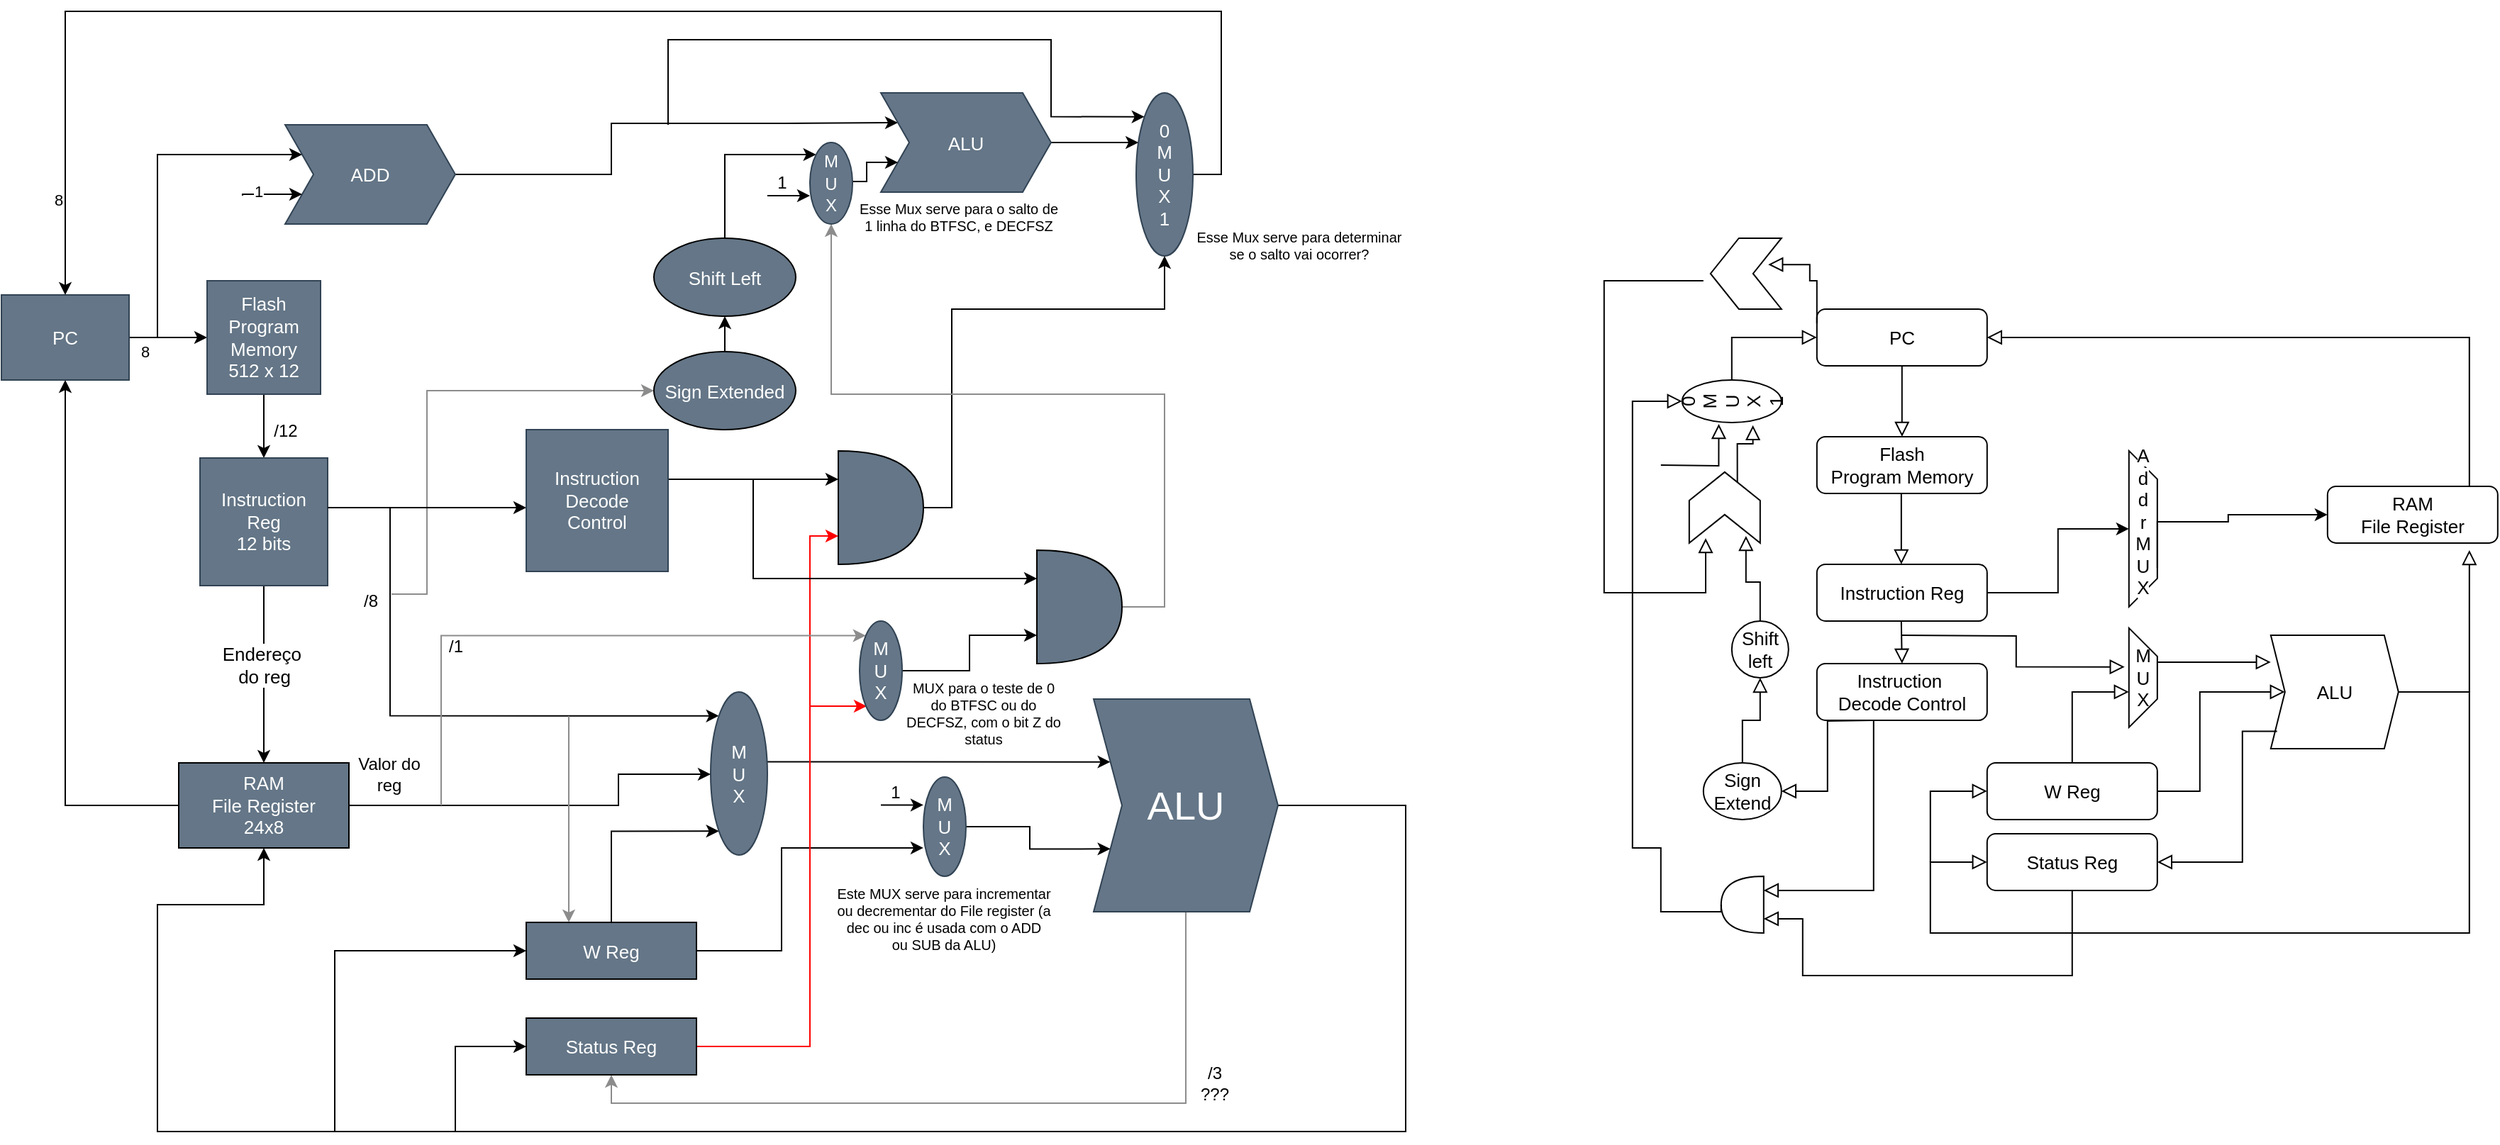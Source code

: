 <mxfile version="20.0.1" type="google"><diagram id="LVz9J1sW8rRBHcbGvMy8" name="Page-1"><mxGraphModel grid="1" page="1" gridSize="10" guides="1" tooltips="1" connect="1" arrows="1" fold="1" pageScale="1" pageWidth="1900" pageHeight="500" math="0" shadow="0"><root><mxCell id="0"/><mxCell id="1" parent="0"/><mxCell id="43_BOBmrcqZfOR_U1IEm-4" style="edgeStyle=orthogonalEdgeStyle;rounded=0;orthogonalLoop=1;jettySize=auto;html=1;fontSize=13;" edge="1" parent="1" source="-AT5R0GN0eC1hW5wQAhe-2" target="-AT5R0GN0eC1hW5wQAhe-14"><mxGeometry relative="1" as="geometry"><mxPoint x="230" y="310" as="targetPoint"/><Array as="points"><mxPoint x="200" y="310"/><mxPoint x="200" y="310"/></Array></mxGeometry></mxCell><mxCell id="-AT5R0GN0eC1hW5wQAhe-2" value="PC" style="rounded=0;whiteSpace=wrap;html=1;fillColor=#647687;fontColor=#ffffff;strokeColor=#314354;fontSize=13;" vertex="1" parent="1"><mxGeometry x="80" y="280" width="90" height="60" as="geometry"/></mxCell><mxCell id="PgBPm-WJUE7AogR6WzXv-18" style="edgeStyle=orthogonalEdgeStyle;rounded=0;orthogonalLoop=1;jettySize=auto;html=1;entryX=0;entryY=0.25;entryDx=0;entryDy=0;fontSize=12;strokeColor=#000000;" edge="1" parent="1" source="-AT5R0GN0eC1hW5wQAhe-3" target="43_BOBmrcqZfOR_U1IEm-94"><mxGeometry relative="1" as="geometry"><Array as="points"><mxPoint x="510" y="195"/><mxPoint x="510" y="159"/><mxPoint x="632" y="159"/></Array></mxGeometry></mxCell><mxCell id="-AT5R0GN0eC1hW5wQAhe-3" value="ADD" style="shape=step;perimeter=stepPerimeter;whiteSpace=wrap;html=1;fixedSize=1;fillColor=#647687;fontColor=#ffffff;strokeColor=#314354;fontSize=13;" vertex="1" parent="1"><mxGeometry x="280" y="160" width="120" height="70" as="geometry"/></mxCell><mxCell id="43_BOBmrcqZfOR_U1IEm-32" style="edgeStyle=orthogonalEdgeStyle;rounded=0;orthogonalLoop=1;jettySize=auto;html=1;entryX=0.5;entryY=0;entryDx=0;entryDy=0;fontSize=13;" edge="1" parent="1" source="-AT5R0GN0eC1hW5wQAhe-14" target="43_BOBmrcqZfOR_U1IEm-33"><mxGeometry y="15" relative="1" as="geometry"><mxPoint x="385" y="310" as="targetPoint"/><mxPoint as="offset"/></mxGeometry></mxCell><mxCell id="PgBPm-WJUE7AogR6WzXv-32" value="/12" style="edgeLabel;html=1;align=center;verticalAlign=middle;resizable=0;points=[];fontSize=12;" connectable="0" vertex="1" parent="43_BOBmrcqZfOR_U1IEm-32"><mxGeometry x="0.223" relative="1" as="geometry"><mxPoint x="15" y="-2" as="offset"/></mxGeometry></mxCell><mxCell id="-AT5R0GN0eC1hW5wQAhe-14" value="Flash&lt;br style=&quot;font-size: 13px;&quot;&gt;Program&lt;br style=&quot;font-size: 13px;&quot;&gt;Memory&lt;br&gt;512 x 12" style="whiteSpace=wrap;html=1;aspect=fixed;fillColor=#647687;fontColor=#ffffff;strokeColor=#314354;fontSize=13;" vertex="1" parent="1"><mxGeometry x="225" y="270" width="80" height="80" as="geometry"/></mxCell><mxCell id="PgBPm-WJUE7AogR6WzXv-34" style="edgeStyle=orthogonalEdgeStyle;rounded=0;orthogonalLoop=1;jettySize=auto;html=1;entryX=0.5;entryY=0;entryDx=0;entryDy=0;fontSize=13;strokeColor=#000000;" edge="1" parent="1" source="43_BOBmrcqZfOR_U1IEm-33" target="43_BOBmrcqZfOR_U1IEm-164"><mxGeometry relative="1" as="geometry"/></mxCell><mxCell id="PgBPm-WJUE7AogR6WzXv-35" value="Endereço&amp;nbsp;&lt;br&gt;do reg" style="edgeLabel;html=1;align=center;verticalAlign=middle;resizable=0;points=[];fontSize=13;" connectable="0" vertex="1" parent="PgBPm-WJUE7AogR6WzXv-34"><mxGeometry x="-0.166" y="-1" relative="1" as="geometry"><mxPoint x="1" y="4" as="offset"/></mxGeometry></mxCell><mxCell id="43_BOBmrcqZfOR_U1IEm-33" value="Instruction&lt;br style=&quot;font-size: 13px;&quot;&gt;Reg&lt;br&gt;12 bits" style="whiteSpace=wrap;html=1;aspect=fixed;fillColor=#647687;fontColor=#ffffff;strokeColor=#314354;fontSize=13;" vertex="1" parent="1"><mxGeometry x="220" y="395" width="90" height="90" as="geometry"/></mxCell><mxCell id="43_BOBmrcqZfOR_U1IEm-167" style="edgeStyle=orthogonalEdgeStyle;rounded=0;orthogonalLoop=1;jettySize=auto;html=1;exitX=1;exitY=0.25;exitDx=0;exitDy=0;entryX=0;entryY=0.25;entryDx=0;entryDy=0;entryPerimeter=0;fontSize=13;fontColor=#FFFFFF;endArrow=classic;endFill=1;" edge="1" parent="1" source="43_BOBmrcqZfOR_U1IEm-82" target="43_BOBmrcqZfOR_U1IEm-151"><mxGeometry relative="1" as="geometry"><Array as="points"><mxPoint x="550" y="410"/></Array></mxGeometry></mxCell><mxCell id="43_BOBmrcqZfOR_U1IEm-168" style="edgeStyle=orthogonalEdgeStyle;rounded=0;orthogonalLoop=1;jettySize=auto;html=1;entryX=0;entryY=0.5;entryDx=0;entryDy=0;fontSize=13;fontColor=#FFFFFF;endArrow=classic;endFill=1;strokeColor=#8C8C8C;" edge="1" parent="1" target="43_BOBmrcqZfOR_U1IEm-83"><mxGeometry relative="1" as="geometry"><mxPoint x="355" y="491" as="sourcePoint"/><Array as="points"><mxPoint x="380" y="491"/><mxPoint x="380" y="348"/></Array></mxGeometry></mxCell><mxCell id="43_BOBmrcqZfOR_U1IEm-82" value="Instruction&lt;br style=&quot;font-size: 13px;&quot;&gt;Decode&lt;br style=&quot;font-size: 13px;&quot;&gt;Control" style="whiteSpace=wrap;html=1;aspect=fixed;fillColor=#647687;fontColor=#ffffff;strokeColor=#314354;fontSize=13;" vertex="1" parent="1"><mxGeometry x="450" y="375" width="100" height="100" as="geometry"/></mxCell><mxCell id="43_BOBmrcqZfOR_U1IEm-86" value="" style="edgeStyle=orthogonalEdgeStyle;rounded=0;orthogonalLoop=1;jettySize=auto;html=1;fontColor=#FFFFFF;fontSize=13;" edge="1" parent="1" source="43_BOBmrcqZfOR_U1IEm-83" target="43_BOBmrcqZfOR_U1IEm-85"><mxGeometry relative="1" as="geometry"/></mxCell><mxCell id="43_BOBmrcqZfOR_U1IEm-83" value="Sign Extended" style="ellipse;whiteSpace=wrap;html=1;fontColor=#FFFFFF;strokeWidth=1;fillColor=#647687;fontSize=13;" vertex="1" parent="1"><mxGeometry x="540" y="320" width="100" height="55" as="geometry"/></mxCell><mxCell id="43_BOBmrcqZfOR_U1IEm-142" style="edgeStyle=orthogonalEdgeStyle;rounded=0;orthogonalLoop=1;jettySize=auto;html=1;fontColor=#FFFFFF;fontSize=13;entryX=0;entryY=0;entryDx=0;entryDy=0;" edge="1" parent="1" source="43_BOBmrcqZfOR_U1IEm-85" target="PgBPm-WJUE7AogR6WzXv-44"><mxGeometry relative="1" as="geometry"><Array as="points"><mxPoint x="590" y="181"/></Array><mxPoint x="630" y="180" as="targetPoint"/></mxGeometry></mxCell><mxCell id="43_BOBmrcqZfOR_U1IEm-85" value="Shift Left" style="ellipse;whiteSpace=wrap;html=1;fontColor=#FFFFFF;strokeWidth=1;fillColor=#647687;fontSize=13;" vertex="1" parent="1"><mxGeometry x="540" y="240" width="100" height="55" as="geometry"/></mxCell><mxCell id="43_BOBmrcqZfOR_U1IEm-146" value="" style="edgeStyle=orthogonalEdgeStyle;rounded=0;orthogonalLoop=1;jettySize=auto;html=1;fontColor=#FFFFFF;fontSize=13;" edge="1" parent="1" source="43_BOBmrcqZfOR_U1IEm-94" target="43_BOBmrcqZfOR_U1IEm-145"><mxGeometry relative="1" as="geometry"><Array as="points"><mxPoint x="780" y="173"/><mxPoint x="780" y="173"/></Array></mxGeometry></mxCell><mxCell id="43_BOBmrcqZfOR_U1IEm-94" value="ALU" style="shape=step;perimeter=stepPerimeter;whiteSpace=wrap;html=1;fixedSize=1;fillColor=#647687;fontColor=#ffffff;strokeColor=#314354;fontSize=13;" vertex="1" parent="1"><mxGeometry x="700" y="137.5" width="120" height="70" as="geometry"/></mxCell><mxCell id="43_BOBmrcqZfOR_U1IEm-97" value="" style="rounded=0;html=1;jettySize=auto;orthogonalLoop=1;fontSize=13;endArrow=block;endFill=0;endSize=8;strokeWidth=1;shadow=0;labelBackgroundColor=none;edgeStyle=orthogonalEdgeStyle;" edge="1" parent="1" source="43_BOBmrcqZfOR_U1IEm-98"><mxGeometry relative="1" as="geometry"><mxPoint x="1419.91" y="379.95" as="targetPoint"/></mxGeometry></mxCell><mxCell id="43_BOBmrcqZfOR_U1IEm-98" value="PC" style="rounded=1;whiteSpace=wrap;html=1;fontSize=13;glass=0;strokeWidth=1;shadow=0;" vertex="1" parent="1"><mxGeometry x="1359.91" y="289.95" width="120" height="40" as="geometry"/></mxCell><mxCell id="43_BOBmrcqZfOR_U1IEm-99" value="Flash&lt;br style=&quot;font-size: 13px;&quot;&gt;Program Memory" style="rounded=1;whiteSpace=wrap;html=1;fontSize=13;glass=0;strokeWidth=1;shadow=0;" vertex="1" parent="1"><mxGeometry x="1359.91" y="379.95" width="120" height="40" as="geometry"/></mxCell><mxCell id="43_BOBmrcqZfOR_U1IEm-100" style="edgeStyle=orthogonalEdgeStyle;rounded=0;orthogonalLoop=1;jettySize=auto;html=1;fontSize=13;" edge="1" parent="1" source="43_BOBmrcqZfOR_U1IEm-101" target="43_BOBmrcqZfOR_U1IEm-108"><mxGeometry relative="1" as="geometry"/></mxCell><mxCell id="43_BOBmrcqZfOR_U1IEm-101" value="Instruction Reg" style="rounded=1;whiteSpace=wrap;html=1;fontSize=13;glass=0;strokeWidth=1;shadow=0;" vertex="1" parent="1"><mxGeometry x="1359.91" y="469.95" width="120" height="40" as="geometry"/></mxCell><mxCell id="43_BOBmrcqZfOR_U1IEm-102" value="" style="rounded=0;html=1;jettySize=auto;orthogonalLoop=1;fontSize=13;endArrow=block;endFill=0;endSize=8;strokeWidth=1;shadow=0;labelBackgroundColor=none;edgeStyle=orthogonalEdgeStyle;" edge="1" parent="1"><mxGeometry relative="1" as="geometry"><mxPoint x="1419.41" y="419.95" as="sourcePoint"/><mxPoint x="1419.41" y="469.95" as="targetPoint"/></mxGeometry></mxCell><mxCell id="43_BOBmrcqZfOR_U1IEm-103" value="W Reg" style="rounded=1;whiteSpace=wrap;html=1;fontSize=13;glass=0;strokeWidth=1;shadow=0;" vertex="1" parent="1"><mxGeometry x="1479.91" y="609.95" width="120" height="40" as="geometry"/></mxCell><mxCell id="43_BOBmrcqZfOR_U1IEm-104" value="Status Reg" style="rounded=1;whiteSpace=wrap;html=1;fontSize=13;glass=0;strokeWidth=1;shadow=0;" vertex="1" parent="1"><mxGeometry x="1479.91" y="659.95" width="120" height="40" as="geometry"/></mxCell><mxCell id="43_BOBmrcqZfOR_U1IEm-105" value="RAM&lt;br style=&quot;font-size: 13px;&quot;&gt;File Register" style="rounded=1;whiteSpace=wrap;html=1;fontSize=13;glass=0;strokeWidth=1;shadow=0;" vertex="1" parent="1"><mxGeometry x="1719.91" y="414.95" width="120" height="40" as="geometry"/></mxCell><mxCell id="43_BOBmrcqZfOR_U1IEm-106" value="Instruction&amp;nbsp;&lt;br style=&quot;font-size: 13px;&quot;&gt;Decode Control" style="rounded=1;whiteSpace=wrap;html=1;fontSize=13;glass=0;strokeWidth=1;shadow=0;" vertex="1" parent="1"><mxGeometry x="1359.91" y="539.95" width="120" height="40" as="geometry"/></mxCell><mxCell id="43_BOBmrcqZfOR_U1IEm-107" value="" style="rounded=0;html=1;jettySize=auto;orthogonalLoop=1;fontSize=13;endArrow=block;endFill=0;endSize=8;strokeWidth=1;shadow=0;labelBackgroundColor=none;edgeStyle=orthogonalEdgeStyle;" edge="1" parent="1"><mxGeometry relative="1" as="geometry"><mxPoint x="1419.41" y="509.95" as="sourcePoint"/><mxPoint x="1419.91" y="539.95" as="targetPoint"/></mxGeometry></mxCell><mxCell id="43_BOBmrcqZfOR_U1IEm-108" value="&lt;p style=&quot;line-height: 0.6; font-size: 13px;&quot;&gt;&lt;br style=&quot;font-size: 13px;&quot;&gt;&lt;/p&gt;" style="shape=trapezoid;perimeter=trapezoidPerimeter;whiteSpace=wrap;html=1;fixedSize=1;rotation=90;fontSize=13;" vertex="1" parent="1"><mxGeometry x="1534.91" y="434.95" width="110" height="20" as="geometry"/></mxCell><mxCell id="43_BOBmrcqZfOR_U1IEm-109" style="edgeStyle=orthogonalEdgeStyle;rounded=0;orthogonalLoop=1;jettySize=auto;html=1;exitX=0.75;exitY=0;exitDx=0;exitDy=0;fontSize=13;" edge="1" parent="1" source="43_BOBmrcqZfOR_U1IEm-108" target="43_BOBmrcqZfOR_U1IEm-105"><mxGeometry relative="1" as="geometry"><Array as="points"><mxPoint x="1599.91" y="439.95"/><mxPoint x="1649.91" y="439.95"/><mxPoint x="1649.91" y="434.95"/></Array></mxGeometry></mxCell><mxCell id="43_BOBmrcqZfOR_U1IEm-110" value="&lt;span style=&quot;background-color: rgb(255, 255, 255); font-size: 13px;&quot;&gt;A&lt;/span&gt;&lt;br style=&quot;background-color: rgb(255, 255, 255); font-size: 13px;&quot;&gt;&lt;span style=&quot;background-color: rgb(255, 255, 255); font-size: 13px;&quot;&gt;d&lt;/span&gt;&lt;br style=&quot;background-color: rgb(255, 255, 255); font-size: 13px;&quot;&gt;&lt;span style=&quot;background-color: rgb(255, 255, 255); font-size: 13px;&quot;&gt;d&lt;/span&gt;&lt;br style=&quot;background-color: rgb(255, 255, 255); font-size: 13px;&quot;&gt;&lt;span style=&quot;background-color: rgb(255, 255, 255); font-size: 13px;&quot;&gt;r&lt;/span&gt;&lt;br style=&quot;background-color: rgb(255, 255, 255); font-size: 13px;&quot;&gt;&lt;span style=&quot;background-color: rgb(255, 255, 255); font-size: 13px;&quot;&gt;M&lt;/span&gt;&lt;br style=&quot;background-color: rgb(255, 255, 255); font-size: 13px;&quot;&gt;&lt;span style=&quot;background-color: rgb(255, 255, 255); font-size: 13px;&quot;&gt;U&lt;/span&gt;&lt;br style=&quot;background-color: rgb(255, 255, 255); font-size: 13px;&quot;&gt;&lt;span style=&quot;background-color: rgb(255, 255, 255); font-size: 13px;&quot;&gt;X&lt;/span&gt;" style="text;html=1;strokeColor=none;fillColor=none;align=center;verticalAlign=middle;whiteSpace=wrap;rounded=0;fontSize=13;" vertex="1" parent="1"><mxGeometry x="1559.91" y="424.95" width="60" height="30" as="geometry"/></mxCell><mxCell id="43_BOBmrcqZfOR_U1IEm-111" value="" style="shape=trapezoid;perimeter=trapezoidPerimeter;whiteSpace=wrap;html=1;fixedSize=1;rotation=90;fontSize=13;" vertex="1" parent="1"><mxGeometry x="1554.91" y="539.95" width="70" height="20" as="geometry"/></mxCell><mxCell id="43_BOBmrcqZfOR_U1IEm-112" value="M&lt;br style=&quot;font-size: 13px;&quot;&gt;U&lt;br style=&quot;font-size: 13px;&quot;&gt;X" style="text;html=1;strokeColor=none;fillColor=none;align=center;verticalAlign=middle;whiteSpace=wrap;rounded=0;fontSize=13;" vertex="1" parent="1"><mxGeometry x="1579.91" y="519.95" width="20" height="60" as="geometry"/></mxCell><mxCell id="43_BOBmrcqZfOR_U1IEm-113" value="" style="rounded=0;html=1;jettySize=auto;orthogonalLoop=1;fontSize=13;endArrow=block;endFill=0;endSize=8;strokeWidth=1;shadow=0;labelBackgroundColor=none;edgeStyle=orthogonalEdgeStyle;entryX=-0.151;entryY=0.373;entryDx=0;entryDy=0;entryPerimeter=0;" edge="1" parent="1" target="43_BOBmrcqZfOR_U1IEm-112"><mxGeometry relative="1" as="geometry"><mxPoint x="1419.91" y="519.95" as="sourcePoint"/><mxPoint x="1509.91" y="574.95" as="targetPoint"/></mxGeometry></mxCell><mxCell id="43_BOBmrcqZfOR_U1IEm-114" value="ALU" style="shape=step;perimeter=stepPerimeter;whiteSpace=wrap;html=1;fixedSize=1;size=10;fontSize=13;" vertex="1" parent="1"><mxGeometry x="1679.91" y="519.95" width="90" height="80" as="geometry"/></mxCell><mxCell id="43_BOBmrcqZfOR_U1IEm-115" value="" style="rounded=0;html=1;jettySize=auto;orthogonalLoop=1;fontSize=13;endArrow=block;endFill=0;endSize=8;strokeWidth=1;shadow=0;labelBackgroundColor=none;edgeStyle=orthogonalEdgeStyle;" edge="1" parent="1"><mxGeometry relative="1" as="geometry"><mxPoint x="1599.91" y="538.95" as="sourcePoint"/><mxPoint x="1679.91" y="538.95" as="targetPoint"/></mxGeometry></mxCell><mxCell id="43_BOBmrcqZfOR_U1IEm-116" value="" style="rounded=0;html=1;jettySize=auto;orthogonalLoop=1;fontSize=13;endArrow=block;endFill=0;endSize=8;strokeWidth=1;shadow=0;labelBackgroundColor=none;edgeStyle=orthogonalEdgeStyle;exitX=1;exitY=0.5;exitDx=0;exitDy=0;entryX=0;entryY=0.5;entryDx=0;entryDy=0;" edge="1" parent="1" source="43_BOBmrcqZfOR_U1IEm-103" target="43_BOBmrcqZfOR_U1IEm-114"><mxGeometry relative="1" as="geometry"><mxPoint x="1599.91" y="579.95" as="sourcePoint"/><mxPoint x="1679.91" y="579.95" as="targetPoint"/><Array as="points"><mxPoint x="1629.91" y="629.95"/><mxPoint x="1629.91" y="559.95"/></Array></mxGeometry></mxCell><mxCell id="43_BOBmrcqZfOR_U1IEm-117" value="" style="rounded=0;html=1;jettySize=auto;orthogonalLoop=1;fontSize=13;endArrow=block;endFill=0;endSize=8;strokeWidth=1;shadow=0;labelBackgroundColor=none;edgeStyle=orthogonalEdgeStyle;exitX=1;exitY=0.5;exitDx=0;exitDy=0;entryX=0;entryY=0.5;entryDx=0;entryDy=0;" edge="1" parent="1" source="43_BOBmrcqZfOR_U1IEm-114" target="43_BOBmrcqZfOR_U1IEm-104"><mxGeometry relative="1" as="geometry"><mxPoint x="1779.91" y="579.95" as="sourcePoint"/><mxPoint x="1859.91" y="719.95" as="targetPoint"/><Array as="points"><mxPoint x="1819.91" y="559.95"/><mxPoint x="1819.91" y="729.95"/><mxPoint x="1439.91" y="729.95"/><mxPoint x="1439.91" y="679.95"/></Array></mxGeometry></mxCell><mxCell id="43_BOBmrcqZfOR_U1IEm-118" value="" style="rounded=0;html=1;jettySize=auto;orthogonalLoop=1;fontSize=13;endArrow=block;endFill=0;endSize=8;strokeWidth=1;shadow=0;labelBackgroundColor=none;edgeStyle=orthogonalEdgeStyle;entryX=0;entryY=0.5;entryDx=0;entryDy=0;" edge="1" parent="1" target="43_BOBmrcqZfOR_U1IEm-103"><mxGeometry relative="1" as="geometry"><mxPoint x="1439.91" y="679.95" as="sourcePoint"/><mxPoint x="1409.91" y="659.95" as="targetPoint"/><Array as="points"><mxPoint x="1439.91" y="629.95"/></Array></mxGeometry></mxCell><mxCell id="43_BOBmrcqZfOR_U1IEm-119" value="" style="rounded=0;html=1;jettySize=auto;orthogonalLoop=1;fontSize=13;endArrow=block;endFill=0;endSize=8;strokeWidth=1;shadow=0;labelBackgroundColor=none;edgeStyle=orthogonalEdgeStyle;entryX=0;entryY=0.5;entryDx=0;entryDy=0;" edge="1" parent="1"><mxGeometry relative="1" as="geometry"><mxPoint x="1539.91" y="609.95" as="sourcePoint"/><mxPoint x="1579.91" y="559.95" as="targetPoint"/><Array as="points"><mxPoint x="1539.91" y="559.95"/></Array></mxGeometry></mxCell><mxCell id="43_BOBmrcqZfOR_U1IEm-120" value="" style="rounded=0;html=1;jettySize=auto;orthogonalLoop=1;fontSize=13;endArrow=block;endFill=0;endSize=8;strokeWidth=1;shadow=0;labelBackgroundColor=none;edgeStyle=orthogonalEdgeStyle;exitX=0.049;exitY=0.847;exitDx=0;exitDy=0;exitPerimeter=0;entryX=1;entryY=0.5;entryDx=0;entryDy=0;" edge="1" parent="1" source="43_BOBmrcqZfOR_U1IEm-114" target="43_BOBmrcqZfOR_U1IEm-104"><mxGeometry relative="1" as="geometry"><mxPoint x="1659.91" y="689.95" as="sourcePoint"/><mxPoint x="1609.91" y="689.95" as="targetPoint"/><Array as="points"><mxPoint x="1659.91" y="587.95"/><mxPoint x="1659.91" y="679.95"/></Array></mxGeometry></mxCell><mxCell id="43_BOBmrcqZfOR_U1IEm-121" value="" style="rounded=0;html=1;jettySize=auto;orthogonalLoop=1;fontSize=13;endArrow=block;endFill=0;endSize=8;strokeWidth=1;shadow=0;labelBackgroundColor=none;edgeStyle=orthogonalEdgeStyle;" edge="1" parent="1"><mxGeometry relative="1" as="geometry"><mxPoint x="1819.91" y="559.95" as="sourcePoint"/><mxPoint x="1819.91" y="459.95" as="targetPoint"/><Array as="points"><mxPoint x="1819.91" y="509.95"/></Array></mxGeometry></mxCell><mxCell id="43_BOBmrcqZfOR_U1IEm-122" value="" style="rounded=0;html=1;jettySize=auto;orthogonalLoop=1;fontSize=13;endArrow=block;endFill=0;endSize=8;strokeWidth=1;shadow=0;labelBackgroundColor=none;edgeStyle=orthogonalEdgeStyle;entryX=1;entryY=0.5;entryDx=0;entryDy=0;" edge="1" parent="1" target="43_BOBmrcqZfOR_U1IEm-98"><mxGeometry relative="1" as="geometry"><mxPoint x="1819.91" y="414.95" as="sourcePoint"/><mxPoint x="1819.91" y="314.95" as="targetPoint"/><Array as="points"><mxPoint x="1819.91" y="309.95"/></Array></mxGeometry></mxCell><mxCell id="43_BOBmrcqZfOR_U1IEm-123" value="" style="shape=step;perimeter=stepPerimeter;whiteSpace=wrap;html=1;fixedSize=1;rotation=-90;fontSize=13;" vertex="1" parent="1"><mxGeometry x="1269.91" y="404.95" width="50" height="50" as="geometry"/></mxCell><mxCell id="43_BOBmrcqZfOR_U1IEm-124" value="Sign&lt;br style=&quot;font-size: 13px;&quot;&gt;Extend" style="ellipse;whiteSpace=wrap;html=1;fontSize=13;" vertex="1" parent="1"><mxGeometry x="1279.91" y="609.95" width="55" height="40" as="geometry"/></mxCell><mxCell id="43_BOBmrcqZfOR_U1IEm-125" value="" style="rounded=0;html=1;jettySize=auto;orthogonalLoop=1;fontSize=13;endArrow=block;endFill=0;endSize=8;strokeWidth=1;shadow=0;labelBackgroundColor=none;edgeStyle=orthogonalEdgeStyle;entryX=1;entryY=0.5;entryDx=0;entryDy=0;" edge="1" parent="1" target="43_BOBmrcqZfOR_U1IEm-124"><mxGeometry relative="1" as="geometry"><mxPoint x="1399.91" y="579.95" as="sourcePoint"/><mxPoint x="1399.91" y="629.95" as="targetPoint"/></mxGeometry></mxCell><mxCell id="43_BOBmrcqZfOR_U1IEm-126" value="Shift&lt;br style=&quot;font-size: 13px;&quot;&gt;left" style="ellipse;whiteSpace=wrap;html=1;fontSize=13;" vertex="1" parent="1"><mxGeometry x="1299.91" y="509.95" width="40" height="40" as="geometry"/></mxCell><mxCell id="43_BOBmrcqZfOR_U1IEm-127" value="" style="rounded=0;html=1;jettySize=auto;orthogonalLoop=1;fontSize=13;endArrow=block;endFill=0;endSize=8;strokeWidth=1;shadow=0;labelBackgroundColor=none;edgeStyle=orthogonalEdgeStyle;exitX=0.5;exitY=0;exitDx=0;exitDy=0;entryX=0.5;entryY=1;entryDx=0;entryDy=0;" edge="1" parent="1" source="43_BOBmrcqZfOR_U1IEm-124" target="43_BOBmrcqZfOR_U1IEm-126"><mxGeometry relative="1" as="geometry"><mxPoint x="1279.91" y="619.95" as="sourcePoint"/><mxPoint x="1279.91" y="569.95" as="targetPoint"/></mxGeometry></mxCell><mxCell id="43_BOBmrcqZfOR_U1IEm-128" value="" style="shape=step;perimeter=stepPerimeter;whiteSpace=wrap;html=1;fixedSize=1;rotation=-180;fontSize=13;" vertex="1" parent="1"><mxGeometry x="1284.91" y="239.95" width="50" height="50" as="geometry"/></mxCell><mxCell id="43_BOBmrcqZfOR_U1IEm-129" value="" style="rounded=0;html=1;jettySize=auto;orthogonalLoop=1;fontSize=13;endArrow=block;endFill=0;endSize=8;strokeWidth=1;shadow=0;labelBackgroundColor=none;edgeStyle=orthogonalEdgeStyle;entryX=0.186;entryY=0.627;entryDx=0;entryDy=0;entryPerimeter=0;exitX=0;exitY=0.25;exitDx=0;exitDy=0;" edge="1" parent="1" source="43_BOBmrcqZfOR_U1IEm-98" target="43_BOBmrcqZfOR_U1IEm-128"><mxGeometry relative="1" as="geometry"><mxPoint x="1358.91" y="229.95" as="sourcePoint"/><mxPoint x="1358.91" y="279.95" as="targetPoint"/><Array as="points"><mxPoint x="1359.91" y="269.95"/><mxPoint x="1354.91" y="269.95"/><mxPoint x="1354.91" y="258.95"/></Array></mxGeometry></mxCell><mxCell id="43_BOBmrcqZfOR_U1IEm-130" value="" style="rounded=0;html=1;jettySize=auto;orthogonalLoop=1;fontSize=13;endArrow=block;endFill=0;endSize=8;strokeWidth=1;shadow=0;labelBackgroundColor=none;edgeStyle=orthogonalEdgeStyle;entryX=0.068;entryY=0.232;entryDx=0;entryDy=0;entryPerimeter=0;" edge="1" parent="1" target="43_BOBmrcqZfOR_U1IEm-123"><mxGeometry relative="1" as="geometry"><mxPoint x="1279.91" y="269.95" as="sourcePoint"/><mxPoint x="1239.91" y="489.95" as="targetPoint"/><Array as="points"><mxPoint x="1209.91" y="269.95"/><mxPoint x="1209.91" y="489.95"/><mxPoint x="1281.91" y="489.95"/></Array></mxGeometry></mxCell><mxCell id="43_BOBmrcqZfOR_U1IEm-131" value="" style="rounded=0;html=1;jettySize=auto;orthogonalLoop=1;fontSize=13;endArrow=block;endFill=0;endSize=8;strokeWidth=1;shadow=0;labelBackgroundColor=none;edgeStyle=orthogonalEdgeStyle;entryX=0.1;entryY=0.8;entryDx=0;entryDy=0;entryPerimeter=0;exitX=0.5;exitY=0;exitDx=0;exitDy=0;" edge="1" parent="1" source="43_BOBmrcqZfOR_U1IEm-126" target="43_BOBmrcqZfOR_U1IEm-123"><mxGeometry relative="1" as="geometry"><mxPoint x="1338.91" y="434.95" as="sourcePoint"/><mxPoint x="1338.91" y="484.95" as="targetPoint"/></mxGeometry></mxCell><mxCell id="43_BOBmrcqZfOR_U1IEm-132" value="0&lt;br style=&quot;font-size: 13px;&quot;&gt;M&lt;br style=&quot;font-size: 13px;&quot;&gt;U&lt;br style=&quot;font-size: 13px;&quot;&gt;X&lt;br style=&quot;font-size: 13px;&quot;&gt;1" style="ellipse;whiteSpace=wrap;html=1;rotation=-90;fontSize=13;" vertex="1" parent="1"><mxGeometry x="1284.91" y="319.95" width="30" height="70" as="geometry"/></mxCell><mxCell id="43_BOBmrcqZfOR_U1IEm-133" value="" style="rounded=0;html=1;jettySize=auto;orthogonalLoop=1;fontSize=13;endArrow=block;endFill=0;endSize=8;strokeWidth=1;shadow=0;labelBackgroundColor=none;edgeStyle=orthogonalEdgeStyle;entryX=-0.066;entryY=0.713;entryDx=0;entryDy=0;entryPerimeter=0;exitX=1;exitY=0.75;exitDx=0;exitDy=0;" edge="1" parent="1" source="43_BOBmrcqZfOR_U1IEm-123" target="43_BOBmrcqZfOR_U1IEm-132"><mxGeometry relative="1" as="geometry"><mxPoint x="1333.91" y="399.95" as="sourcePoint"/><mxPoint x="1333.91" y="449.95" as="targetPoint"/></mxGeometry></mxCell><mxCell id="43_BOBmrcqZfOR_U1IEm-134" value="" style="rounded=0;html=1;jettySize=auto;orthogonalLoop=1;fontSize=13;endArrow=block;endFill=0;endSize=8;strokeWidth=1;shadow=0;labelBackgroundColor=none;edgeStyle=orthogonalEdgeStyle;entryX=-0.036;entryY=0.369;entryDx=0;entryDy=0;entryPerimeter=0;" edge="1" parent="1" target="43_BOBmrcqZfOR_U1IEm-132"><mxGeometry relative="1" as="geometry"><mxPoint x="1249.91" y="399.95" as="sourcePoint"/><mxPoint x="1269.91" y="429.95" as="targetPoint"/></mxGeometry></mxCell><mxCell id="43_BOBmrcqZfOR_U1IEm-135" value="" style="rounded=0;html=1;jettySize=auto;orthogonalLoop=1;fontSize=13;endArrow=block;endFill=0;endSize=8;strokeWidth=1;shadow=0;labelBackgroundColor=none;edgeStyle=orthogonalEdgeStyle;entryX=0;entryY=0.5;entryDx=0;entryDy=0;exitX=1;exitY=0.5;exitDx=0;exitDy=0;" edge="1" parent="1" source="43_BOBmrcqZfOR_U1IEm-132" target="43_BOBmrcqZfOR_U1IEm-98"><mxGeometry relative="1" as="geometry"><mxPoint x="1529.91" y="349.95" as="sourcePoint"/><mxPoint x="1529.91" y="399.95" as="targetPoint"/></mxGeometry></mxCell><mxCell id="43_BOBmrcqZfOR_U1IEm-136" value="" style="shape=or;whiteSpace=wrap;html=1;rotation=-180;fontSize=13;" vertex="1" parent="1"><mxGeometry x="1292.41" y="689.95" width="30" height="40" as="geometry"/></mxCell><mxCell id="43_BOBmrcqZfOR_U1IEm-137" value="" style="rounded=0;html=1;jettySize=auto;orthogonalLoop=1;fontSize=13;endArrow=block;endFill=0;endSize=8;strokeWidth=1;shadow=0;labelBackgroundColor=none;edgeStyle=orthogonalEdgeStyle;entryX=0;entryY=0.25;entryDx=0;entryDy=0;entryPerimeter=0;" edge="1" parent="1" source="43_BOBmrcqZfOR_U1IEm-104" target="43_BOBmrcqZfOR_U1IEm-136"><mxGeometry relative="1" as="geometry"><mxPoint x="1339.91" y="809.95" as="sourcePoint"/><mxPoint x="1269.91" y="749.95" as="targetPoint"/><Array as="points"><mxPoint x="1539.91" y="759.95"/><mxPoint x="1349.91" y="759.95"/><mxPoint x="1349.91" y="719.95"/></Array></mxGeometry></mxCell><mxCell id="43_BOBmrcqZfOR_U1IEm-138" value="" style="rounded=0;html=1;jettySize=auto;orthogonalLoop=1;fontSize=13;endArrow=block;endFill=0;endSize=8;strokeWidth=1;shadow=0;labelBackgroundColor=none;edgeStyle=orthogonalEdgeStyle;entryX=0.5;entryY=0;entryDx=0;entryDy=0;exitX=1;exitY=0.5;exitDx=0;exitDy=0;exitPerimeter=0;" edge="1" parent="1" source="43_BOBmrcqZfOR_U1IEm-136" target="43_BOBmrcqZfOR_U1IEm-132"><mxGeometry relative="1" as="geometry"><mxPoint x="1259.91" y="709.95" as="sourcePoint"/><mxPoint x="1219.91" y="349.95" as="targetPoint"/><Array as="points"><mxPoint x="1249.91" y="714.95"/><mxPoint x="1249.91" y="669.95"/><mxPoint x="1229.91" y="669.95"/><mxPoint x="1229.91" y="354.95"/></Array></mxGeometry></mxCell><mxCell id="43_BOBmrcqZfOR_U1IEm-139" value="" style="rounded=0;html=1;jettySize=auto;orthogonalLoop=1;fontSize=13;endArrow=block;endFill=0;endSize=8;strokeWidth=1;shadow=0;labelBackgroundColor=none;edgeStyle=orthogonalEdgeStyle;entryX=0;entryY=0.75;entryDx=0;entryDy=0;entryPerimeter=0;" edge="1" parent="1" target="43_BOBmrcqZfOR_U1IEm-136"><mxGeometry relative="1" as="geometry"><mxPoint x="1399.91" y="579.95" as="sourcePoint"/><mxPoint x="1399.91" y="709.95" as="targetPoint"/><Array as="points"><mxPoint x="1399.91" y="699.95"/></Array></mxGeometry></mxCell><mxCell id="43_BOBmrcqZfOR_U1IEm-144" style="edgeStyle=orthogonalEdgeStyle;rounded=0;orthogonalLoop=1;jettySize=auto;html=1;entryX=0.5;entryY=0;entryDx=0;entryDy=0;fontColor=#FFFFFF;exitX=1;exitY=0.5;exitDx=0;exitDy=0;fontSize=13;" edge="1" parent="1" source="43_BOBmrcqZfOR_U1IEm-145" target="-AT5R0GN0eC1hW5wQAhe-2"><mxGeometry relative="1" as="geometry"><mxPoint x="842.5" y="135" as="sourcePoint"/><Array as="points"><mxPoint x="940" y="195"/><mxPoint x="940" y="80"/><mxPoint x="125" y="80"/></Array></mxGeometry></mxCell><mxCell id="lv0vm5pDi8Tcu4Wi23LY-11" value="8" style="edgeLabel;html=1;align=center;verticalAlign=middle;resizable=0;points=[];" connectable="0" vertex="1" parent="43_BOBmrcqZfOR_U1IEm-144"><mxGeometry x="0.905" y="-1" relative="1" as="geometry"><mxPoint x="-4" y="-13" as="offset"/></mxGeometry></mxCell><mxCell id="43_BOBmrcqZfOR_U1IEm-145" value="0&lt;br style=&quot;font-size: 13px;&quot;&gt;M&lt;br style=&quot;font-size: 13px;&quot;&gt;U&lt;br style=&quot;font-size: 13px;&quot;&gt;X&lt;br style=&quot;font-size: 13px;&quot;&gt;1" style="ellipse;whiteSpace=wrap;html=1;fillColor=#647687;strokeColor=#314354;fontColor=#ffffff;fontSize=13;" vertex="1" parent="1"><mxGeometry x="880" y="137.5" width="40" height="115" as="geometry"/></mxCell><mxCell id="PgBPm-WJUE7AogR6WzXv-40" style="edgeStyle=orthogonalEdgeStyle;rounded=0;orthogonalLoop=1;jettySize=auto;html=1;entryX=0.5;entryY=1;entryDx=0;entryDy=0;fontSize=13;strokeColor=#000000;" edge="1" parent="1" source="43_BOBmrcqZfOR_U1IEm-151" target="43_BOBmrcqZfOR_U1IEm-145"><mxGeometry relative="1" as="geometry"><Array as="points"><mxPoint x="750" y="430"/><mxPoint x="750" y="290"/><mxPoint x="900" y="290"/></Array></mxGeometry></mxCell><mxCell id="43_BOBmrcqZfOR_U1IEm-151" value="" style="shape=or;whiteSpace=wrap;html=1;fontColor=#FFFFFF;strokeWidth=1;fillColor=#647687;fontSize=13;" vertex="1" parent="1"><mxGeometry x="670" y="390" width="60" height="80" as="geometry"/></mxCell><mxCell id="43_BOBmrcqZfOR_U1IEm-155" value="" style="endArrow=classic;html=1;rounded=0;fontColor=#FFFFFF;entryX=0;entryY=0.25;entryDx=0;entryDy=0;edgeStyle=orthogonalEdgeStyle;fontSize=13;" edge="1" parent="1" target="-AT5R0GN0eC1hW5wQAhe-3"><mxGeometry width="50" height="50" relative="1" as="geometry"><mxPoint x="220" y="310" as="sourcePoint"/><mxPoint x="920" y="270" as="targetPoint"/><Array as="points"><mxPoint x="190" y="310"/><mxPoint x="190" y="181"/></Array></mxGeometry></mxCell><mxCell id="lv0vm5pDi8Tcu4Wi23LY-6" value="8" style="edgeLabel;html=1;align=center;verticalAlign=middle;resizable=0;points=[];" connectable="0" vertex="1" parent="43_BOBmrcqZfOR_U1IEm-155"><mxGeometry x="-0.866" y="-1" relative="1" as="geometry"><mxPoint x="-22" y="11" as="offset"/></mxGeometry></mxCell><mxCell id="43_BOBmrcqZfOR_U1IEm-157" value="" style="endArrow=classic;html=1;rounded=0;fontColor=#FFFFFF;entryX=0;entryY=0.75;entryDx=0;entryDy=0;edgeStyle=orthogonalEdgeStyle;fontSize=13;" edge="1" parent="1" target="-AT5R0GN0eC1hW5wQAhe-3"><mxGeometry width="50" height="50" relative="1" as="geometry"><mxPoint x="250" y="210" as="sourcePoint"/><mxPoint x="280" y="210" as="targetPoint"/><Array as="points"><mxPoint x="250" y="209"/></Array></mxGeometry></mxCell><mxCell id="lv0vm5pDi8Tcu4Wi23LY-1" value="1&lt;br&gt;" style="edgeLabel;html=1;align=center;verticalAlign=middle;resizable=0;points=[];" connectable="0" vertex="1" parent="43_BOBmrcqZfOR_U1IEm-157"><mxGeometry x="-0.442" y="2" relative="1" as="geometry"><mxPoint as="offset"/></mxGeometry></mxCell><mxCell id="43_BOBmrcqZfOR_U1IEm-166" style="edgeStyle=orthogonalEdgeStyle;rounded=0;orthogonalLoop=1;jettySize=auto;html=1;fontSize=13;fontColor=#FFFFFF;endArrow=classic;endFill=1;" edge="1" parent="1" source="43_BOBmrcqZfOR_U1IEm-164" target="-AT5R0GN0eC1hW5wQAhe-2"><mxGeometry relative="1" as="geometry"/></mxCell><mxCell id="43_BOBmrcqZfOR_U1IEm-164" value="&lt;font color=&quot;#ffffff&quot; style=&quot;font-size: 13px;&quot;&gt;RAM&lt;br style=&quot;font-size: 13px;&quot;&gt;File Register&lt;br&gt;24x8&lt;br style=&quot;font-size: 13px;&quot;&gt;&lt;/font&gt;" style="whiteSpace=wrap;html=1;fontSize=13;fillColor=#647687;fontColor=#000000;arcSize=10;strokeWidth=1;" vertex="1" parent="1"><mxGeometry x="205" y="610" width="120" height="60" as="geometry"/></mxCell><mxCell id="43_BOBmrcqZfOR_U1IEm-171" value="" style="endArrow=classic;html=1;rounded=0;fontSize=13;fontColor=#FFFFFF;edgeStyle=orthogonalEdgeStyle;entryX=0;entryY=0;entryDx=0;entryDy=0;" edge="1" parent="1" target="43_BOBmrcqZfOR_U1IEm-181"><mxGeometry width="50" height="50" relative="1" as="geometry"><mxPoint x="350" y="430" as="sourcePoint"/><mxPoint x="540" y="580" as="targetPoint"/><Array as="points"><mxPoint x="355" y="430"/><mxPoint x="354" y="430"/><mxPoint x="354" y="537"/></Array></mxGeometry></mxCell><mxCell id="lv0vm5pDi8Tcu4Wi23LY-9" value="/8" style="edgeLabel;html=1;align=center;verticalAlign=middle;resizable=0;points=[];fontSize=12;" connectable="0" vertex="1" parent="43_BOBmrcqZfOR_U1IEm-171"><mxGeometry x="-0.598" y="-2" relative="1" as="geometry"><mxPoint x="-12" y="-6" as="offset"/></mxGeometry></mxCell><mxCell id="43_BOBmrcqZfOR_U1IEm-183" style="edgeStyle=orthogonalEdgeStyle;rounded=0;orthogonalLoop=1;jettySize=auto;html=1;fontSize=13;fontColor=#FFFFFF;endArrow=classic;endFill=1;entryX=0;entryY=0.25;entryDx=0;entryDy=0;" edge="1" parent="1" source="43_BOBmrcqZfOR_U1IEm-181" target="43_BOBmrcqZfOR_U1IEm-185"><mxGeometry relative="1" as="geometry"><mxPoint x="680" y="617.5" as="targetPoint"/><Array as="points"><mxPoint x="655" y="610"/></Array></mxGeometry></mxCell><mxCell id="43_BOBmrcqZfOR_U1IEm-181" value="M&lt;br style=&quot;font-size: 13px;&quot;&gt;U&lt;br style=&quot;font-size: 13px;&quot;&gt;X" style="ellipse;whiteSpace=wrap;html=1;fillColor=#647687;strokeColor=#314354;fontColor=#ffffff;fontSize=13;" vertex="1" parent="1"><mxGeometry x="580" y="560" width="40" height="115" as="geometry"/></mxCell><mxCell id="43_BOBmrcqZfOR_U1IEm-186" style="edgeStyle=orthogonalEdgeStyle;rounded=0;orthogonalLoop=1;jettySize=auto;html=1;fontSize=13;fontColor=#FFFFFF;endArrow=classic;endFill=1;entryX=0;entryY=0.5;entryDx=0;entryDy=0;" edge="1" parent="1" source="43_BOBmrcqZfOR_U1IEm-185" target="43_BOBmrcqZfOR_U1IEm-189"><mxGeometry relative="1" as="geometry"><mxPoint x="370" y="810" as="targetPoint"/><Array as="points"><mxPoint x="1070" y="640"/><mxPoint x="1070" y="870"/><mxPoint x="400" y="870"/><mxPoint x="400" y="810"/></Array></mxGeometry></mxCell><mxCell id="PgBPm-WJUE7AogR6WzXv-54" style="edgeStyle=orthogonalEdgeStyle;rounded=0;orthogonalLoop=1;jettySize=auto;html=1;entryX=0.5;entryY=1;entryDx=0;entryDy=0;fontSize=12;strokeColor=#8C8C8C;" edge="1" parent="1" source="43_BOBmrcqZfOR_U1IEm-185" target="43_BOBmrcqZfOR_U1IEm-189"><mxGeometry relative="1" as="geometry"><Array as="points"><mxPoint x="915" y="850"/><mxPoint x="510" y="850"/></Array></mxGeometry></mxCell><mxCell id="PgBPm-WJUE7AogR6WzXv-55" value="/3&lt;br&gt;???" style="edgeLabel;html=1;align=center;verticalAlign=middle;resizable=0;points=[];fontSize=12;" connectable="0" vertex="1" parent="PgBPm-WJUE7AogR6WzXv-54"><mxGeometry x="-0.632" relative="1" as="geometry"><mxPoint x="20" y="18" as="offset"/></mxGeometry></mxCell><mxCell id="43_BOBmrcqZfOR_U1IEm-185" value="&lt;font style=&quot;font-size: 28px;&quot;&gt;ALU&lt;/font&gt;" style="shape=step;perimeter=stepPerimeter;whiteSpace=wrap;html=1;fixedSize=1;fillColor=#647687;fontColor=#ffffff;strokeColor=#314354;fontSize=13;" vertex="1" parent="1"><mxGeometry x="850" y="565" width="130" height="150" as="geometry"/></mxCell><mxCell id="43_BOBmrcqZfOR_U1IEm-188" style="edgeStyle=orthogonalEdgeStyle;rounded=0;orthogonalLoop=1;jettySize=auto;html=1;entryX=0;entryY=1;entryDx=0;entryDy=0;fontSize=13;fontColor=#FFFFFF;endArrow=classic;endFill=1;exitX=0.5;exitY=0;exitDx=0;exitDy=0;" edge="1" parent="1" source="43_BOBmrcqZfOR_U1IEm-187" target="43_BOBmrcqZfOR_U1IEm-181"><mxGeometry relative="1" as="geometry"><Array as="points"><mxPoint x="510" y="658"/></Array></mxGeometry></mxCell><mxCell id="PgBPm-WJUE7AogR6WzXv-13" style="edgeStyle=orthogonalEdgeStyle;rounded=0;orthogonalLoop=1;jettySize=auto;html=1;fontSize=20;exitX=1;exitY=0.5;exitDx=0;exitDy=0;strokeColor=#000000;entryX=0;entryY=0.714;entryDx=0;entryDy=0;entryPerimeter=0;" edge="1" parent="1" source="43_BOBmrcqZfOR_U1IEm-187" target="PgBPm-WJUE7AogR6WzXv-62"><mxGeometry relative="1" as="geometry"><mxPoint x="710" y="670" as="targetPoint"/><Array as="points"><mxPoint x="630" y="742"/><mxPoint x="630" y="670"/></Array></mxGeometry></mxCell><mxCell id="43_BOBmrcqZfOR_U1IEm-187" value="&lt;font color=&quot;#ffffff&quot; style=&quot;font-size: 13px;&quot;&gt;W Reg&lt;br style=&quot;font-size: 13px;&quot;&gt;&lt;/font&gt;" style="whiteSpace=wrap;html=1;fontSize=13;fillColor=#647687;fontColor=#000000;arcSize=10;strokeWidth=1;" vertex="1" parent="1"><mxGeometry x="450" y="722.5" width="120" height="40" as="geometry"/></mxCell><mxCell id="43_BOBmrcqZfOR_U1IEm-190" style="edgeStyle=orthogonalEdgeStyle;rounded=0;orthogonalLoop=1;jettySize=auto;html=1;entryX=0;entryY=0.75;entryDx=0;entryDy=0;entryPerimeter=0;fontSize=13;fontColor=#FFFFFF;endArrow=classic;endFill=1;strokeColor=#FF0000;exitX=1;exitY=0.5;exitDx=0;exitDy=0;" edge="1" parent="1" source="43_BOBmrcqZfOR_U1IEm-189" target="43_BOBmrcqZfOR_U1IEm-151"><mxGeometry relative="1" as="geometry"><Array as="points"><mxPoint x="650" y="810"/><mxPoint x="650" y="450"/></Array><mxPoint x="580" y="770" as="sourcePoint"/></mxGeometry></mxCell><mxCell id="43_BOBmrcqZfOR_U1IEm-189" value="&lt;font color=&quot;#ffffff&quot; style=&quot;font-size: 13px;&quot;&gt;Status Reg&lt;br style=&quot;font-size: 13px;&quot;&gt;&lt;/font&gt;" style="whiteSpace=wrap;html=1;fontSize=13;fillColor=#647687;fontColor=#000000;arcSize=10;strokeWidth=1;" vertex="1" parent="1"><mxGeometry x="450" y="790" width="120" height="40" as="geometry"/></mxCell><mxCell id="43_BOBmrcqZfOR_U1IEm-195" value="" style="endArrow=classic;html=1;rounded=0;fontSize=28;fontColor=#FFFFFF;strokeColor=#000000;entryX=0.5;entryY=1;entryDx=0;entryDy=0;edgeStyle=orthogonalEdgeStyle;" edge="1" parent="1" target="43_BOBmrcqZfOR_U1IEm-164"><mxGeometry width="50" height="50" relative="1" as="geometry"><mxPoint x="400" y="870" as="sourcePoint"/><mxPoint x="270" y="820" as="targetPoint"/><Array as="points"><mxPoint x="190" y="870"/><mxPoint x="190" y="710"/><mxPoint x="265" y="710"/></Array></mxGeometry></mxCell><mxCell id="PgBPm-WJUE7AogR6WzXv-12" value="" style="endArrow=classic;html=1;rounded=0;fontSize=20;entryX=0;entryY=0.5;entryDx=0;entryDy=0;edgeStyle=orthogonalEdgeStyle;" edge="1" parent="1" target="43_BOBmrcqZfOR_U1IEm-187"><mxGeometry width="50" height="50" relative="1" as="geometry"><mxPoint x="315" y="870" as="sourcePoint"/><mxPoint x="365" y="820" as="targetPoint"/><Array as="points"><mxPoint x="315" y="742"/></Array></mxGeometry></mxCell><mxCell id="PgBPm-WJUE7AogR6WzXv-28" style="edgeStyle=orthogonalEdgeStyle;rounded=0;orthogonalLoop=1;jettySize=auto;html=1;fontSize=12;strokeColor=#000000;exitX=1;exitY=0.5;exitDx=0;exitDy=0;" edge="1" parent="1" source="43_BOBmrcqZfOR_U1IEm-164" target="43_BOBmrcqZfOR_U1IEm-181"><mxGeometry relative="1" as="geometry"><mxPoint x="450.0" y="632.486" as="sourcePoint"/><Array as="points"><mxPoint x="515" y="640"/><mxPoint x="515" y="618"/></Array></mxGeometry></mxCell><mxCell id="PgBPm-WJUE7AogR6WzXv-58" value="Valor do&lt;br&gt;reg" style="edgeLabel;html=1;align=center;verticalAlign=middle;resizable=0;points=[];fontSize=12;" connectable="0" vertex="1" parent="PgBPm-WJUE7AogR6WzXv-28"><mxGeometry x="-0.8" y="1" relative="1" as="geometry"><mxPoint y="-21" as="offset"/></mxGeometry></mxCell><mxCell id="PgBPm-WJUE7AogR6WzXv-43" style="edgeStyle=orthogonalEdgeStyle;rounded=0;orthogonalLoop=1;jettySize=auto;html=1;fontSize=13;strokeColor=#8C8C8C;entryX=0.5;entryY=1;entryDx=0;entryDy=0;exitX=1;exitY=0.5;exitDx=0;exitDy=0;exitPerimeter=0;" edge="1" parent="1" source="PgBPm-WJUE7AogR6WzXv-36" target="PgBPm-WJUE7AogR6WzXv-44"><mxGeometry relative="1" as="geometry"><mxPoint x="930" y="360" as="targetPoint"/><Array as="points"><mxPoint x="900" y="500"/><mxPoint x="900" y="350"/><mxPoint x="665" y="350"/></Array></mxGeometry></mxCell><mxCell id="PgBPm-WJUE7AogR6WzXv-36" value="" style="shape=or;whiteSpace=wrap;html=1;fontColor=#FFFFFF;strokeWidth=1;fillColor=#647687;fontSize=13;" vertex="1" parent="1"><mxGeometry x="810" y="460" width="60" height="80" as="geometry"/></mxCell><mxCell id="PgBPm-WJUE7AogR6WzXv-37" value="" style="endArrow=classic;html=1;rounded=0;fontSize=13;strokeColor=#8C8C8C;edgeStyle=orthogonalEdgeStyle;entryX=0;entryY=0;entryDx=0;entryDy=0;" edge="1" parent="1" target="PgBPm-WJUE7AogR6WzXv-69"><mxGeometry width="50" height="50" relative="1" as="geometry"><mxPoint x="390" y="640" as="sourcePoint"/><mxPoint x="680" y="530" as="targetPoint"/><Array as="points"><mxPoint x="390" y="520"/></Array></mxGeometry></mxCell><mxCell id="PgBPm-WJUE7AogR6WzXv-38" value="/1" style="edgeLabel;html=1;align=center;verticalAlign=middle;resizable=0;points=[];fontSize=12;" connectable="0" vertex="1" parent="PgBPm-WJUE7AogR6WzXv-37"><mxGeometry x="-0.525" y="-1" relative="1" as="geometry"><mxPoint x="9" y="-13" as="offset"/></mxGeometry></mxCell><mxCell id="PgBPm-WJUE7AogR6WzXv-39" value="" style="endArrow=classic;html=1;rounded=0;fontSize=13;strokeColor=#000000;entryX=0;entryY=0.25;entryDx=0;entryDy=0;entryPerimeter=0;edgeStyle=orthogonalEdgeStyle;" edge="1" parent="1" target="PgBPm-WJUE7AogR6WzXv-36"><mxGeometry width="50" height="50" relative="1" as="geometry"><mxPoint x="610" y="410" as="sourcePoint"/><mxPoint x="820" y="440" as="targetPoint"/><Array as="points"><mxPoint x="610" y="480"/></Array></mxGeometry></mxCell><mxCell id="lv0vm5pDi8Tcu4Wi23LY-12" value="" style="endArrow=classic;html=1;rounded=0;entryX=0;entryY=0;entryDx=0;entryDy=0;edgeStyle=orthogonalEdgeStyle;" edge="1" parent="1" target="43_BOBmrcqZfOR_U1IEm-145"><mxGeometry width="50" height="50" relative="1" as="geometry"><mxPoint x="550" y="160" as="sourcePoint"/><mxPoint x="750" y="70" as="targetPoint"/><Array as="points"><mxPoint x="550" y="100"/><mxPoint x="820" y="100"/><mxPoint x="820" y="154"/></Array></mxGeometry></mxCell><mxCell id="PgBPm-WJUE7AogR6WzXv-47" style="edgeStyle=orthogonalEdgeStyle;rounded=0;orthogonalLoop=1;jettySize=auto;html=1;entryX=0;entryY=0.75;entryDx=0;entryDy=0;fontSize=12;strokeColor=#000000;" edge="1" parent="1" source="PgBPm-WJUE7AogR6WzXv-44" target="43_BOBmrcqZfOR_U1IEm-94"><mxGeometry relative="1" as="geometry"><Array as="points"><mxPoint x="690" y="200"/><mxPoint x="690" y="187"/></Array></mxGeometry></mxCell><mxCell id="PgBPm-WJUE7AogR6WzXv-44" value="&lt;span style=&quot;font-size: 12px;&quot;&gt;M&lt;br&gt;U&lt;br&gt;X&lt;br&gt;&lt;/span&gt;" style="ellipse;whiteSpace=wrap;html=1;fillColor=#647687;strokeColor=#314354;fontColor=#ffffff;fontSize=13;" vertex="1" parent="1"><mxGeometry x="650" y="172.5" width="30" height="57.5" as="geometry"/></mxCell><mxCell id="PgBPm-WJUE7AogR6WzXv-50" value="" style="endArrow=classic;html=1;rounded=0;fontSize=12;strokeColor=#000000;edgeStyle=orthogonalEdgeStyle;" edge="1" parent="1"><mxGeometry width="50" height="50" relative="1" as="geometry"><mxPoint x="620" y="210" as="sourcePoint"/><mxPoint x="650" y="210" as="targetPoint"/></mxGeometry></mxCell><mxCell id="PgBPm-WJUE7AogR6WzXv-51" value="1" style="edgeLabel;html=1;align=center;verticalAlign=middle;resizable=0;points=[];fontSize=12;" connectable="0" vertex="1" parent="PgBPm-WJUE7AogR6WzXv-50"><mxGeometry x="-0.383" relative="1" as="geometry"><mxPoint y="-9" as="offset"/></mxGeometry></mxCell><mxCell id="PgBPm-WJUE7AogR6WzXv-56" value="" style="endArrow=classic;html=1;rounded=0;fontSize=12;strokeColor=#8C8C8C;entryX=0.25;entryY=0;entryDx=0;entryDy=0;edgeStyle=orthogonalEdgeStyle;" edge="1" parent="1" target="43_BOBmrcqZfOR_U1IEm-187"><mxGeometry width="50" height="50" relative="1" as="geometry"><mxPoint x="480" y="580" as="sourcePoint"/><mxPoint x="489" y="527" as="targetPoint"/><Array as="points"><mxPoint x="480" y="577"/></Array></mxGeometry></mxCell><mxCell id="lv0vm5pDi8Tcu4Wi23LY-14" style="edgeStyle=orthogonalEdgeStyle;rounded=0;orthogonalLoop=1;jettySize=auto;html=1;fontColor=#FFFFFF;fontSize=13;" edge="1" parent="1" source="43_BOBmrcqZfOR_U1IEm-33"><mxGeometry relative="1" as="geometry"><mxPoint x="450" y="430" as="targetPoint"/><Array as="points"><mxPoint x="448" y="430"/></Array><mxPoint x="310" y="430.0" as="sourcePoint"/></mxGeometry></mxCell><mxCell id="PgBPm-WJUE7AogR6WzXv-65" style="edgeStyle=orthogonalEdgeStyle;rounded=0;orthogonalLoop=1;jettySize=auto;html=1;exitX=1;exitY=0.5;exitDx=0;exitDy=0;entryX=0;entryY=0.75;entryDx=0;entryDy=0;fontSize=12;strokeColor=#000000;" edge="1" parent="1" source="PgBPm-WJUE7AogR6WzXv-62" target="43_BOBmrcqZfOR_U1IEm-185"><mxGeometry relative="1" as="geometry"/></mxCell><mxCell id="PgBPm-WJUE7AogR6WzXv-62" value="M&lt;br&gt;U&lt;br&gt;X" style="ellipse;whiteSpace=wrap;html=1;fillColor=#647687;strokeColor=#314354;fontColor=#ffffff;fontSize=13;" vertex="1" parent="1"><mxGeometry x="730" y="620" width="30" height="70" as="geometry"/></mxCell><mxCell id="PgBPm-WJUE7AogR6WzXv-63" value="" style="endArrow=classic;html=1;rounded=0;fontSize=12;strokeColor=#000000;edgeStyle=orthogonalEdgeStyle;" edge="1" parent="1"><mxGeometry width="50" height="50" relative="1" as="geometry"><mxPoint x="700" y="639.71" as="sourcePoint"/><mxPoint x="730" y="639.71" as="targetPoint"/></mxGeometry></mxCell><mxCell id="PgBPm-WJUE7AogR6WzXv-64" value="1" style="edgeLabel;html=1;align=center;verticalAlign=middle;resizable=0;points=[];fontSize=12;" connectable="0" vertex="1" parent="PgBPm-WJUE7AogR6WzXv-63"><mxGeometry x="-0.383" relative="1" as="geometry"><mxPoint y="-9" as="offset"/></mxGeometry></mxCell><mxCell id="PgBPm-WJUE7AogR6WzXv-67" value="Esse Mux serve para o salto de 1 linha do BTFSC, e DECFSZ" style="text;html=1;strokeColor=none;fillColor=none;align=center;verticalAlign=middle;whiteSpace=wrap;rounded=0;fontSize=10;" vertex="1" parent="1"><mxGeometry x="680" y="210" width="150" height="30" as="geometry"/></mxCell><mxCell id="PgBPm-WJUE7AogR6WzXv-68" value="" style="endArrow=classic;html=1;rounded=0;fontSize=10;strokeColor=#FF0000;" edge="1" parent="1"><mxGeometry width="50" height="50" relative="1" as="geometry"><mxPoint x="650" y="570" as="sourcePoint"/><mxPoint x="690" y="570" as="targetPoint"/></mxGeometry></mxCell><mxCell id="PgBPm-WJUE7AogR6WzXv-70" style="edgeStyle=orthogonalEdgeStyle;rounded=0;orthogonalLoop=1;jettySize=auto;html=1;entryX=0;entryY=0.75;entryDx=0;entryDy=0;entryPerimeter=0;fontSize=10;strokeColor=#000000;" edge="1" parent="1" source="PgBPm-WJUE7AogR6WzXv-69" target="PgBPm-WJUE7AogR6WzXv-36"><mxGeometry relative="1" as="geometry"/></mxCell><mxCell id="PgBPm-WJUE7AogR6WzXv-69" value="M&lt;br&gt;U&lt;br&gt;X" style="ellipse;whiteSpace=wrap;html=1;fillColor=#647687;strokeColor=#314354;fontColor=#ffffff;fontSize=13;" vertex="1" parent="1"><mxGeometry x="685" y="510" width="30" height="70" as="geometry"/></mxCell><mxCell id="PgBPm-WJUE7AogR6WzXv-71" value="MUX para o teste de 0 do BTFSC ou do DECFSZ, com o bit Z do status" style="text;html=1;strokeColor=none;fillColor=none;align=center;verticalAlign=middle;whiteSpace=wrap;rounded=0;fontSize=10;" vertex="1" parent="1"><mxGeometry x="715" y="560" width="115" height="30" as="geometry"/></mxCell><mxCell id="PgBPm-WJUE7AogR6WzXv-72" value="Este MUX serve para incrementar ou decrementar do File register (a dec ou inc é usada com o ADD ou SUB da ALU)" style="text;html=1;strokeColor=none;fillColor=none;align=center;verticalAlign=middle;whiteSpace=wrap;rounded=0;fontSize=10;" vertex="1" parent="1"><mxGeometry x="667.5" y="705" width="152.5" height="30" as="geometry"/></mxCell><mxCell id="PgBPm-WJUE7AogR6WzXv-73" value="Esse Mux serve para determinar se o salto vai ocorrer?" style="text;html=1;strokeColor=none;fillColor=none;align=center;verticalAlign=middle;whiteSpace=wrap;rounded=0;fontSize=10;" vertex="1" parent="1"><mxGeometry x="920" y="230" width="150" height="30" as="geometry"/></mxCell></root></mxGraphModel></diagram></mxfile>